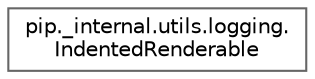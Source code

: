 digraph "Graphical Class Hierarchy"
{
 // LATEX_PDF_SIZE
  bgcolor="transparent";
  edge [fontname=Helvetica,fontsize=10,labelfontname=Helvetica,labelfontsize=10];
  node [fontname=Helvetica,fontsize=10,shape=box,height=0.2,width=0.4];
  rankdir="LR";
  Node0 [id="Node000000",label="pip._internal.utils.logging.\lIndentedRenderable",height=0.2,width=0.4,color="grey40", fillcolor="white", style="filled",URL="$d3/d27/classpip_1_1__internal_1_1utils_1_1logging_1_1IndentedRenderable.html",tooltip=" "];
}

